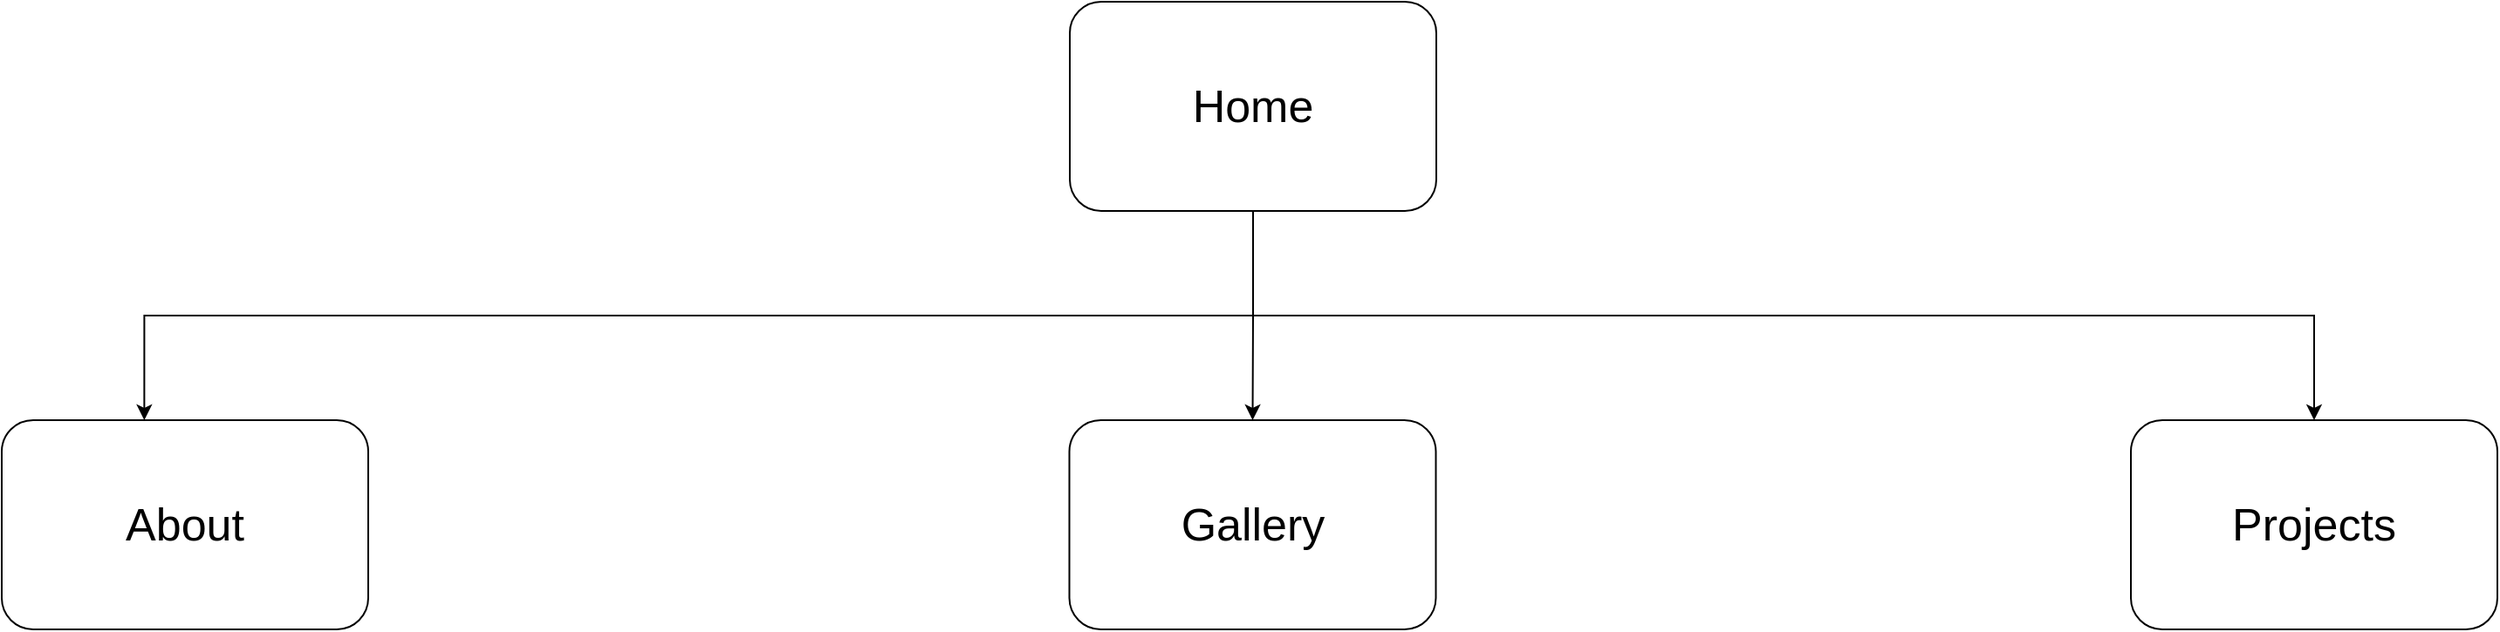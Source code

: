 <mxfile version="22.1.0" type="github">
  <diagram name="Page-1" id="2c0d36ab-eaac-3732-788b-9136903baeff">
    <mxGraphModel dx="1810" dy="1235" grid="1" gridSize="10" guides="1" tooltips="1" connect="1" arrows="1" fold="1" page="1" pageScale="1.5" pageWidth="1169" pageHeight="827" background="none" math="0" shadow="0">
      <root>
        <mxCell id="0" />
        <mxCell id="1" parent="0" />
        <mxCell id="shceIAnWN5Oym9eZlHVs-130" style="edgeStyle=orthogonalEdgeStyle;rounded=0;orthogonalLoop=1;jettySize=auto;html=1;exitX=0.5;exitY=1;exitDx=0;exitDy=0;entryX=0.5;entryY=0;entryDx=0;entryDy=0;" edge="1" parent="1" source="shceIAnWN5Oym9eZlHVs-125" target="shceIAnWN5Oym9eZlHVs-127">
          <mxGeometry relative="1" as="geometry" />
        </mxCell>
        <mxCell id="shceIAnWN5Oym9eZlHVs-133" style="edgeStyle=orthogonalEdgeStyle;rounded=0;orthogonalLoop=1;jettySize=auto;html=1;exitX=0.5;exitY=1;exitDx=0;exitDy=0;" edge="1" parent="1" source="shceIAnWN5Oym9eZlHVs-125" target="shceIAnWN5Oym9eZlHVs-128">
          <mxGeometry relative="1" as="geometry" />
        </mxCell>
        <mxCell id="shceIAnWN5Oym9eZlHVs-125" value="&lt;font style=&quot;font-size: 26px;&quot;&gt;Home&lt;/font&gt;" style="rounded=1;whiteSpace=wrap;html=1;" vertex="1" parent="1">
          <mxGeometry x="772" y="80" width="210" height="120" as="geometry" />
        </mxCell>
        <mxCell id="shceIAnWN5Oym9eZlHVs-126" value="&lt;font style=&quot;font-size: 26px;&quot;&gt;About&lt;/font&gt;" style="rounded=1;whiteSpace=wrap;html=1;" vertex="1" parent="1">
          <mxGeometry x="160" y="320" width="210" height="120" as="geometry" />
        </mxCell>
        <mxCell id="shceIAnWN5Oym9eZlHVs-127" value="&lt;font style=&quot;font-size: 26px;&quot;&gt;Gallery&lt;br&gt;&lt;/font&gt;" style="rounded=1;whiteSpace=wrap;html=1;" vertex="1" parent="1">
          <mxGeometry x="771.75" y="320" width="210" height="120" as="geometry" />
        </mxCell>
        <mxCell id="shceIAnWN5Oym9eZlHVs-128" value="&lt;font style=&quot;font-size: 26px;&quot;&gt;Projects&lt;br&gt;&lt;/font&gt;" style="rounded=1;whiteSpace=wrap;html=1;" vertex="1" parent="1">
          <mxGeometry x="1380" y="320" width="210" height="120" as="geometry" />
        </mxCell>
        <mxCell id="shceIAnWN5Oym9eZlHVs-131" style="edgeStyle=orthogonalEdgeStyle;rounded=0;orthogonalLoop=1;jettySize=auto;html=1;exitX=0.5;exitY=1;exitDx=0;exitDy=0;entryX=0.389;entryY=0;entryDx=0;entryDy=0;entryPerimeter=0;" edge="1" parent="1" source="shceIAnWN5Oym9eZlHVs-125" target="shceIAnWN5Oym9eZlHVs-126">
          <mxGeometry relative="1" as="geometry" />
        </mxCell>
      </root>
    </mxGraphModel>
  </diagram>
</mxfile>
